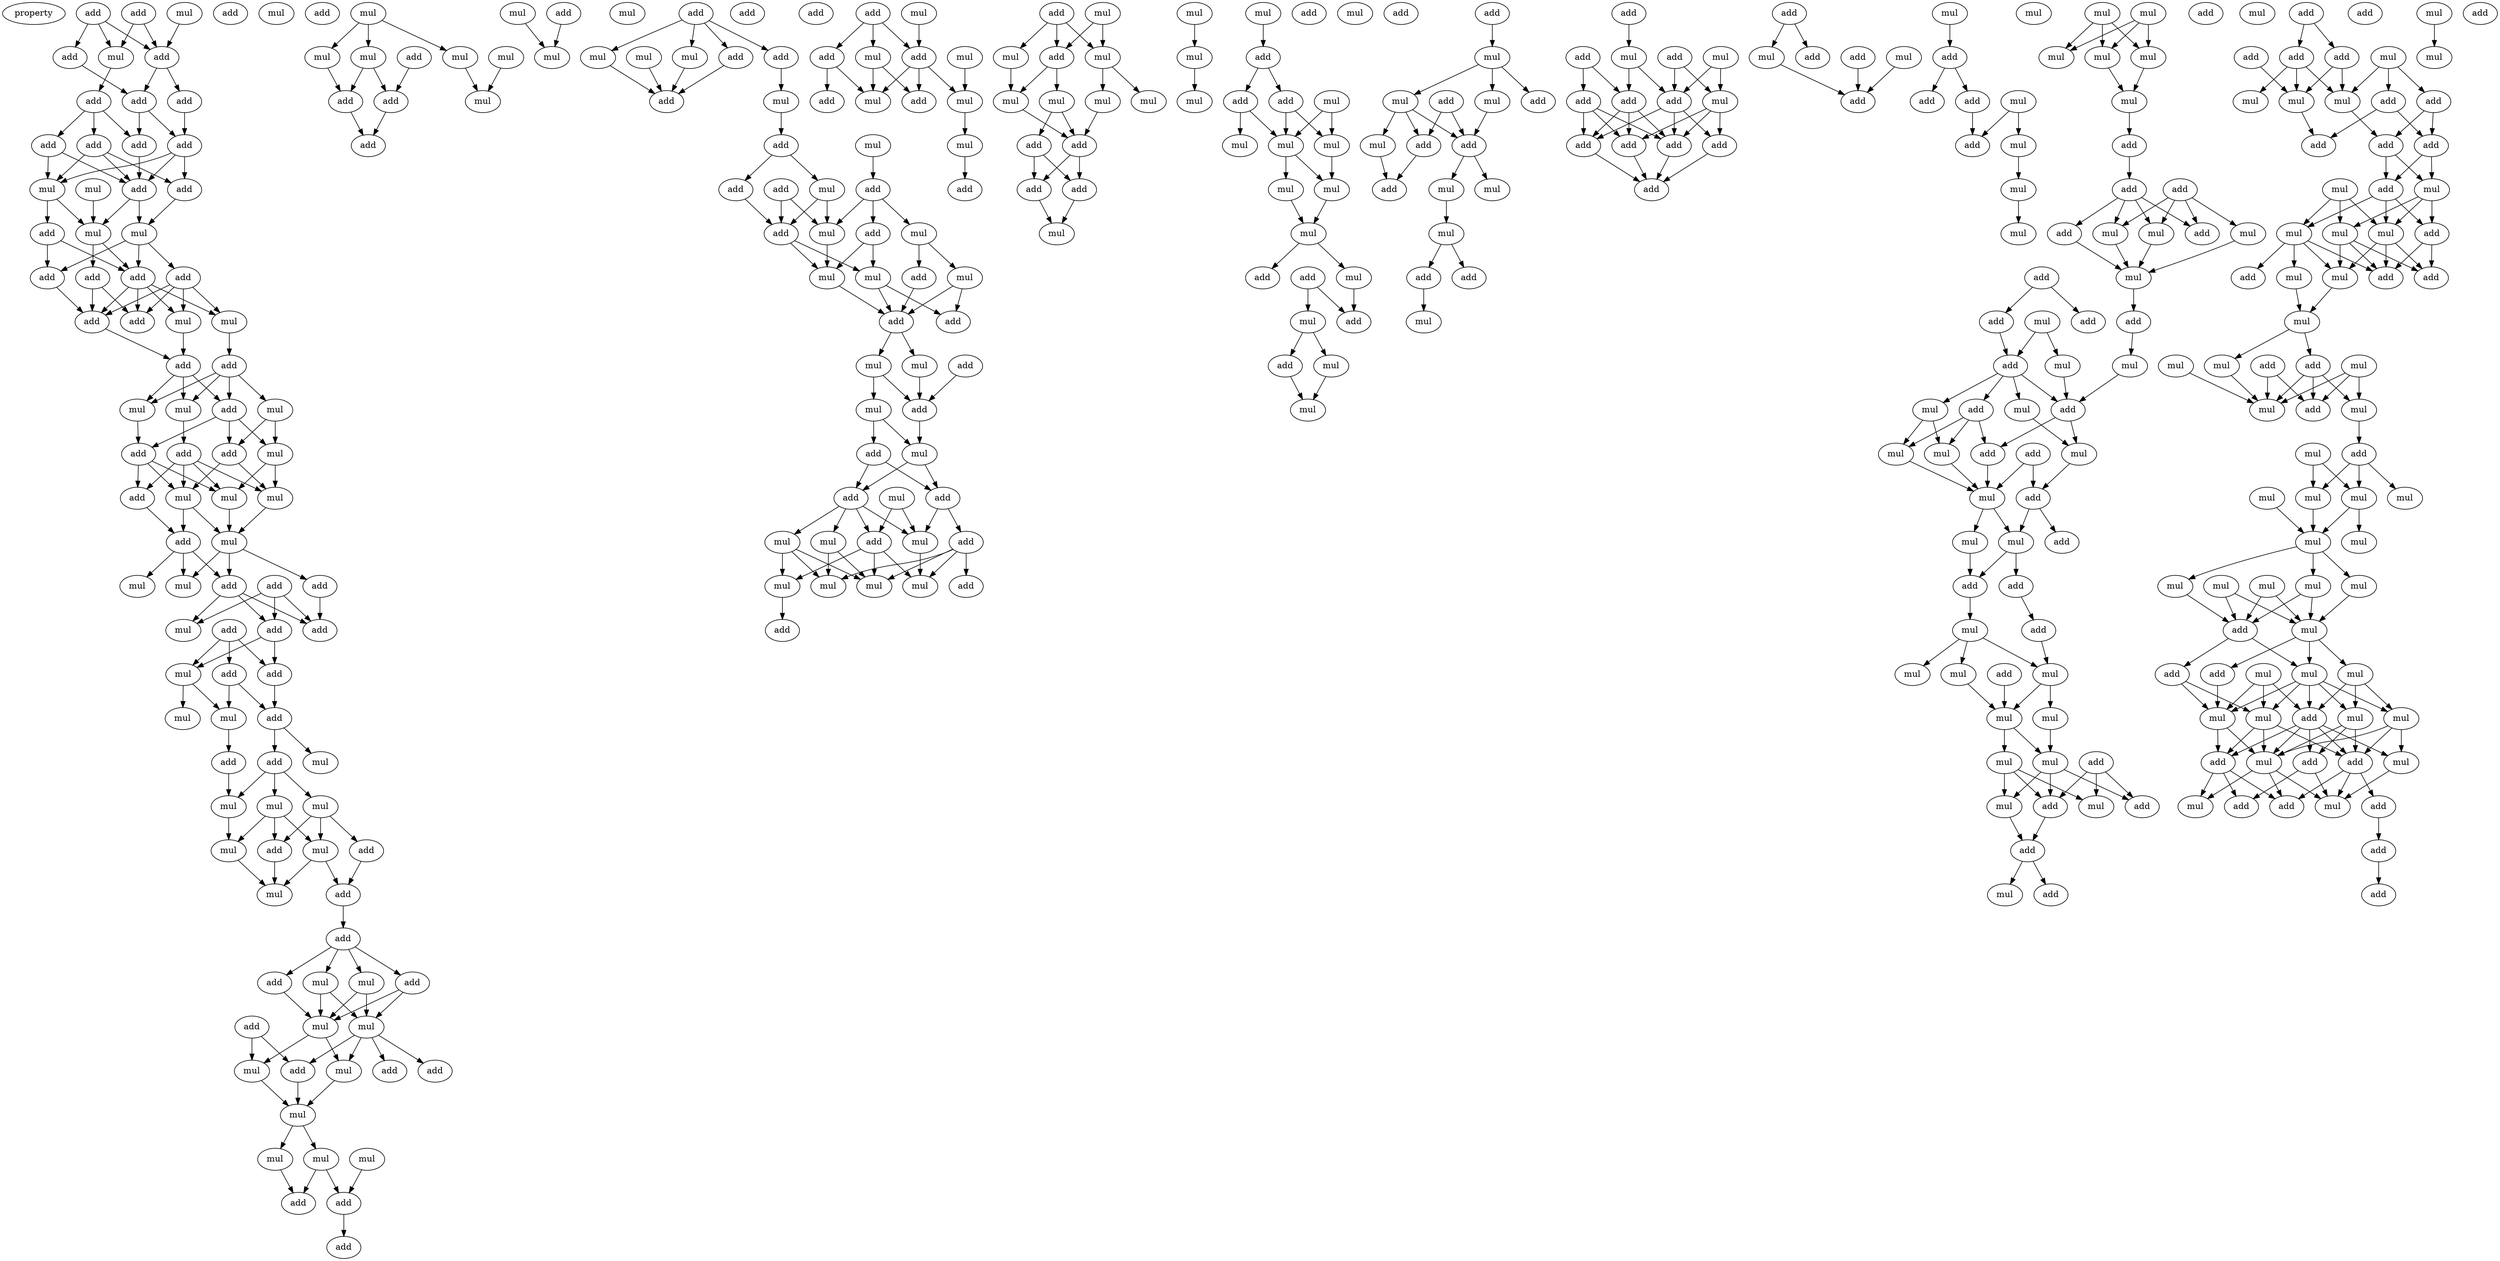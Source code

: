 digraph {
    node [fontcolor=black]
    property [mul=2,lf=1.9]
    0 [ label = mul ];
    1 [ label = add ];
    2 [ label = add ];
    3 [ label = add ];
    4 [ label = add ];
    5 [ label = mul ];
    6 [ label = add ];
    7 [ label = add ];
    8 [ label = add ];
    9 [ label = add ];
    10 [ label = add ];
    11 [ label = add ];
    12 [ label = add ];
    13 [ label = mul ];
    14 [ label = mul ];
    15 [ label = add ];
    16 [ label = add ];
    17 [ label = mul ];
    18 [ label = add ];
    19 [ label = mul ];
    20 [ label = add ];
    21 [ label = add ];
    22 [ label = add ];
    23 [ label = add ];
    24 [ label = add ];
    25 [ label = mul ];
    26 [ label = add ];
    27 [ label = mul ];
    28 [ label = add ];
    29 [ label = add ];
    30 [ label = add ];
    31 [ label = mul ];
    32 [ label = mul ];
    33 [ label = mul ];
    34 [ label = add ];
    35 [ label = add ];
    36 [ label = add ];
    37 [ label = mul ];
    38 [ label = mul ];
    39 [ label = mul ];
    40 [ label = add ];
    41 [ label = mul ];
    42 [ label = add ];
    43 [ label = mul ];
    44 [ label = mul ];
    45 [ label = add ];
    46 [ label = add ];
    47 [ label = add ];
    48 [ label = mul ];
    49 [ label = add ];
    50 [ label = add ];
    51 [ label = add ];
    52 [ label = mul ];
    53 [ label = add ];
    54 [ label = add ];
    55 [ label = mul ];
    56 [ label = mul ];
    57 [ label = mul ];
    58 [ label = add ];
    59 [ label = mul ];
    60 [ label = add ];
    61 [ label = add ];
    62 [ label = mul ];
    63 [ label = mul ];
    64 [ label = mul ];
    65 [ label = add ];
    66 [ label = mul ];
    67 [ label = mul ];
    68 [ label = add ];
    69 [ label = mul ];
    70 [ label = add ];
    71 [ label = add ];
    72 [ label = add ];
    73 [ label = mul ];
    74 [ label = add ];
    75 [ label = add ];
    76 [ label = mul ];
    77 [ label = mul ];
    78 [ label = mul ];
    79 [ label = add ];
    80 [ label = mul ];
    81 [ label = mul ];
    82 [ label = add ];
    83 [ label = add ];
    84 [ label = add ];
    85 [ label = mul ];
    86 [ label = mul ];
    87 [ label = mul ];
    88 [ label = mul ];
    89 [ label = mul ];
    90 [ label = add ];
    91 [ label = add ];
    92 [ label = add ];
    93 [ label = add ];
    94 [ label = mul ];
    95 [ label = mul ];
    96 [ label = add ];
    97 [ label = mul ];
    98 [ label = mul ];
    99 [ label = mul ];
    100 [ label = add ];
    101 [ label = add ];
    102 [ label = mul ];
    103 [ label = add ];
    104 [ label = mul ];
    105 [ label = add ];
    106 [ label = mul ];
    107 [ label = mul ];
    108 [ label = add ];
    109 [ label = add ];
    110 [ label = add ];
    111 [ label = mul ];
    112 [ label = mul ];
    113 [ label = mul ];
    114 [ label = mul ];
    115 [ label = add ];
    116 [ label = add ];
    117 [ label = mul ];
    118 [ label = add ];
    119 [ label = add ];
    120 [ label = mul ];
    121 [ label = add ];
    122 [ label = add ];
    123 [ label = mul ];
    124 [ label = add ];
    125 [ label = mul ];
    126 [ label = mul ];
    127 [ label = add ];
    128 [ label = mul ];
    129 [ label = mul ];
    130 [ label = add ];
    131 [ label = add ];
    132 [ label = mul ];
    133 [ label = add ];
    134 [ label = mul ];
    135 [ label = add ];
    136 [ label = mul ];
    137 [ label = add ];
    138 [ label = mul ];
    139 [ label = add ];
    140 [ label = add ];
    141 [ label = add ];
    142 [ label = mul ];
    143 [ label = mul ];
    144 [ label = mul ];
    145 [ label = add ];
    146 [ label = mul ];
    147 [ label = add ];
    148 [ label = mul ];
    149 [ label = mul ];
    150 [ label = mul ];
    151 [ label = mul ];
    152 [ label = add ];
    153 [ label = add ];
    154 [ label = add ];
    155 [ label = mul ];
    156 [ label = add ];
    157 [ label = mul ];
    158 [ label = add ];
    159 [ label = mul ];
    160 [ label = add ];
    161 [ label = add ];
    162 [ label = mul ];
    163 [ label = mul ];
    164 [ label = add ];
    165 [ label = mul ];
    166 [ label = add ];
    167 [ label = add ];
    168 [ label = mul ];
    169 [ label = add ];
    170 [ label = mul ];
    171 [ label = mul ];
    172 [ label = mul ];
    173 [ label = mul ];
    174 [ label = mul ];
    175 [ label = mul ];
    176 [ label = add ];
    177 [ label = mul ];
    178 [ label = add ];
    179 [ label = add ];
    180 [ label = add ];
    181 [ label = mul ];
    182 [ label = mul ];
    183 [ label = mul ];
    184 [ label = mul ];
    185 [ label = add ];
    186 [ label = mul ];
    187 [ label = add ];
    188 [ label = add ];
    189 [ label = add ];
    190 [ label = mul ];
    191 [ label = mul ];
    192 [ label = mul ];
    193 [ label = mul ];
    194 [ label = mul ];
    195 [ label = mul ];
    196 [ label = mul ];
    197 [ label = mul ];
    198 [ label = add ];
    199 [ label = add ];
    200 [ label = add ];
    201 [ label = mul ];
    202 [ label = add ];
    203 [ label = add ];
    204 [ label = add ];
    205 [ label = mul ];
    206 [ label = mul ];
    207 [ label = mul ];
    208 [ label = mul ];
    209 [ label = add ];
    210 [ label = add ];
    211 [ label = mul ];
    212 [ label = add ];
    213 [ label = mul ];
    214 [ label = add ];
    215 [ label = mul ];
    216 [ label = add ];
    217 [ label = mul ];
    218 [ label = mul ];
    219 [ label = add ];
    220 [ label = add ];
    221 [ label = mul ];
    222 [ label = add ];
    223 [ label = mul ];
    224 [ label = add ];
    225 [ label = add ];
    226 [ label = mul ];
    227 [ label = mul ];
    228 [ label = add ];
    229 [ label = add ];
    230 [ label = add ];
    231 [ label = add ];
    232 [ label = add ];
    233 [ label = add ];
    234 [ label = add ];
    235 [ label = add ];
    236 [ label = add ];
    237 [ label = mul ];
    238 [ label = add ];
    239 [ label = mul ];
    240 [ label = add ];
    241 [ label = add ];
    242 [ label = mul ];
    243 [ label = add ];
    244 [ label = add ];
    245 [ label = mul ];
    246 [ label = mul ];
    247 [ label = add ];
    248 [ label = mul ];
    249 [ label = add ];
    250 [ label = mul ];
    251 [ label = mul ];
    252 [ label = mul ];
    253 [ label = mul ];
    254 [ label = mul ];
    255 [ label = mul ];
    256 [ label = mul ];
    257 [ label = mul ];
    258 [ label = add ];
    259 [ label = add ];
    260 [ label = add ];
    261 [ label = mul ];
    262 [ label = mul ];
    263 [ label = add ];
    264 [ label = mul ];
    265 [ label = add ];
    266 [ label = add ];
    267 [ label = mul ];
    268 [ label = add ];
    269 [ label = add ];
    270 [ label = add ];
    271 [ label = mul ];
    272 [ label = mul ];
    273 [ label = mul ];
    274 [ label = add ];
    275 [ label = mul ];
    276 [ label = add ];
    277 [ label = mul ];
    278 [ label = add ];
    279 [ label = mul ];
    280 [ label = mul ];
    281 [ label = mul ];
    282 [ label = add ];
    283 [ label = add ];
    284 [ label = add ];
    285 [ label = mul ];
    286 [ label = mul ];
    287 [ label = add ];
    288 [ label = mul ];
    289 [ label = add ];
    290 [ label = add ];
    291 [ label = mul ];
    292 [ label = add ];
    293 [ label = mul ];
    294 [ label = add ];
    295 [ label = mul ];
    296 [ label = mul ];
    297 [ label = add ];
    298 [ label = mul ];
    299 [ label = mul ];
    300 [ label = mul ];
    301 [ label = mul ];
    302 [ label = add ];
    303 [ label = mul ];
    304 [ label = add ];
    305 [ label = mul ];
    306 [ label = add ];
    307 [ label = add ];
    308 [ label = mul ];
    309 [ label = add ];
    310 [ label = mul ];
    311 [ label = add ];
    312 [ label = add ];
    313 [ label = mul ];
    314 [ label = add ];
    315 [ label = add ];
    316 [ label = mul ];
    317 [ label = add ];
    318 [ label = mul ];
    319 [ label = mul ];
    320 [ label = add ];
    321 [ label = add ];
    322 [ label = add ];
    323 [ label = add ];
    324 [ label = mul ];
    325 [ label = add ];
    326 [ label = mul ];
    327 [ label = mul ];
    328 [ label = mul ];
    329 [ label = add ];
    330 [ label = mul ];
    331 [ label = mul ];
    332 [ label = add ];
    333 [ label = add ];
    334 [ label = add ];
    335 [ label = mul ];
    336 [ label = mul ];
    337 [ label = mul ];
    338 [ label = mul ];
    339 [ label = add ];
    340 [ label = add ];
    341 [ label = mul ];
    342 [ label = mul ];
    343 [ label = mul ];
    344 [ label = add ];
    345 [ label = add ];
    346 [ label = mul ];
    347 [ label = mul ];
    348 [ label = mul ];
    349 [ label = mul ];
    350 [ label = mul ];
    351 [ label = mul ];
    352 [ label = mul ];
    353 [ label = mul ];
    354 [ label = mul ];
    355 [ label = mul ];
    356 [ label = mul ];
    357 [ label = mul ];
    358 [ label = mul ];
    359 [ label = add ];
    360 [ label = mul ];
    361 [ label = add ];
    362 [ label = add ];
    363 [ label = mul ];
    364 [ label = mul ];
    365 [ label = mul ];
    366 [ label = mul ];
    367 [ label = mul ];
    368 [ label = add ];
    369 [ label = mul ];
    370 [ label = add ];
    371 [ label = mul ];
    372 [ label = add ];
    373 [ label = mul ];
    374 [ label = add ];
    375 [ label = add ];
    376 [ label = add ];
    377 [ label = mul ];
    378 [ label = mul ];
    379 [ label = add ];
    380 [ label = add ];
    381 [ label = add ];
    382 [ label = add ];
    383 [ label = mul ];
    384 [ label = mul ];
    385 [ label = add ];
    0 -> 3 [ name = 0 ];
    1 -> 3 [ name = 1 ];
    1 -> 4 [ name = 2 ];
    1 -> 5 [ name = 3 ];
    2 -> 3 [ name = 4 ];
    2 -> 5 [ name = 5 ];
    3 -> 6 [ name = 6 ];
    3 -> 7 [ name = 7 ];
    4 -> 6 [ name = 8 ];
    5 -> 8 [ name = 9 ];
    6 -> 10 [ name = 10 ];
    6 -> 12 [ name = 11 ];
    7 -> 10 [ name = 12 ];
    8 -> 9 [ name = 13 ];
    8 -> 11 [ name = 14 ];
    8 -> 12 [ name = 15 ];
    9 -> 14 [ name = 16 ];
    9 -> 15 [ name = 17 ];
    9 -> 16 [ name = 18 ];
    10 -> 14 [ name = 19 ];
    10 -> 15 [ name = 20 ];
    10 -> 16 [ name = 21 ];
    11 -> 14 [ name = 22 ];
    11 -> 16 [ name = 23 ];
    12 -> 16 [ name = 24 ];
    13 -> 17 [ name = 25 ];
    14 -> 17 [ name = 26 ];
    14 -> 18 [ name = 27 ];
    15 -> 19 [ name = 28 ];
    16 -> 17 [ name = 29 ];
    16 -> 19 [ name = 30 ];
    17 -> 20 [ name = 31 ];
    17 -> 23 [ name = 32 ];
    18 -> 20 [ name = 33 ];
    18 -> 21 [ name = 34 ];
    19 -> 20 [ name = 35 ];
    19 -> 21 [ name = 36 ];
    19 -> 22 [ name = 37 ];
    20 -> 24 [ name = 38 ];
    20 -> 25 [ name = 39 ];
    20 -> 26 [ name = 40 ];
    20 -> 27 [ name = 41 ];
    21 -> 26 [ name = 42 ];
    22 -> 24 [ name = 43 ];
    22 -> 25 [ name = 44 ];
    22 -> 26 [ name = 45 ];
    22 -> 27 [ name = 46 ];
    23 -> 24 [ name = 47 ];
    23 -> 26 [ name = 48 ];
    25 -> 28 [ name = 49 ];
    26 -> 28 [ name = 50 ];
    27 -> 29 [ name = 51 ];
    28 -> 30 [ name = 52 ];
    28 -> 31 [ name = 53 ];
    28 -> 33 [ name = 54 ];
    29 -> 30 [ name = 55 ];
    29 -> 31 [ name = 56 ];
    29 -> 32 [ name = 57 ];
    29 -> 33 [ name = 58 ];
    30 -> 34 [ name = 59 ];
    30 -> 36 [ name = 60 ];
    30 -> 37 [ name = 61 ];
    31 -> 34 [ name = 62 ];
    32 -> 36 [ name = 63 ];
    32 -> 37 [ name = 64 ];
    33 -> 35 [ name = 65 ];
    34 -> 39 [ name = 66 ];
    34 -> 40 [ name = 67 ];
    34 -> 41 [ name = 68 ];
    35 -> 38 [ name = 69 ];
    35 -> 39 [ name = 70 ];
    35 -> 40 [ name = 71 ];
    35 -> 41 [ name = 72 ];
    36 -> 38 [ name = 73 ];
    36 -> 39 [ name = 74 ];
    37 -> 38 [ name = 75 ];
    37 -> 41 [ name = 76 ];
    38 -> 43 [ name = 77 ];
    39 -> 42 [ name = 78 ];
    39 -> 43 [ name = 79 ];
    40 -> 42 [ name = 80 ];
    41 -> 43 [ name = 81 ];
    42 -> 44 [ name = 82 ];
    42 -> 46 [ name = 83 ];
    42 -> 48 [ name = 84 ];
    43 -> 44 [ name = 85 ];
    43 -> 45 [ name = 86 ];
    43 -> 46 [ name = 87 ];
    45 -> 51 [ name = 88 ];
    46 -> 50 [ name = 89 ];
    46 -> 51 [ name = 90 ];
    46 -> 52 [ name = 91 ];
    47 -> 50 [ name = 92 ];
    47 -> 51 [ name = 93 ];
    47 -> 52 [ name = 94 ];
    49 -> 53 [ name = 95 ];
    49 -> 54 [ name = 96 ];
    49 -> 55 [ name = 97 ];
    50 -> 53 [ name = 98 ];
    50 -> 55 [ name = 99 ];
    53 -> 58 [ name = 100 ];
    54 -> 57 [ name = 101 ];
    54 -> 58 [ name = 102 ];
    55 -> 56 [ name = 103 ];
    55 -> 57 [ name = 104 ];
    57 -> 61 [ name = 105 ];
    58 -> 59 [ name = 106 ];
    58 -> 60 [ name = 107 ];
    60 -> 62 [ name = 108 ];
    60 -> 63 [ name = 109 ];
    60 -> 64 [ name = 110 ];
    61 -> 62 [ name = 111 ];
    62 -> 66 [ name = 112 ];
    63 -> 65 [ name = 113 ];
    63 -> 66 [ name = 114 ];
    63 -> 67 [ name = 115 ];
    64 -> 65 [ name = 116 ];
    64 -> 67 [ name = 117 ];
    64 -> 68 [ name = 118 ];
    65 -> 69 [ name = 119 ];
    66 -> 69 [ name = 120 ];
    67 -> 69 [ name = 121 ];
    67 -> 70 [ name = 122 ];
    68 -> 70 [ name = 123 ];
    70 -> 71 [ name = 124 ];
    71 -> 73 [ name = 125 ];
    71 -> 74 [ name = 126 ];
    71 -> 75 [ name = 127 ];
    71 -> 76 [ name = 128 ];
    73 -> 77 [ name = 129 ];
    73 -> 78 [ name = 130 ];
    74 -> 77 [ name = 131 ];
    74 -> 78 [ name = 132 ];
    75 -> 77 [ name = 133 ];
    76 -> 77 [ name = 134 ];
    76 -> 78 [ name = 135 ];
    77 -> 80 [ name = 136 ];
    77 -> 81 [ name = 137 ];
    78 -> 81 [ name = 138 ];
    78 -> 82 [ name = 139 ];
    78 -> 83 [ name = 140 ];
    78 -> 84 [ name = 141 ];
    79 -> 80 [ name = 142 ];
    79 -> 83 [ name = 143 ];
    80 -> 85 [ name = 144 ];
    81 -> 85 [ name = 145 ];
    83 -> 85 [ name = 146 ];
    85 -> 86 [ name = 147 ];
    85 -> 88 [ name = 148 ];
    86 -> 90 [ name = 149 ];
    86 -> 92 [ name = 150 ];
    88 -> 90 [ name = 151 ];
    89 -> 92 [ name = 152 ];
    92 -> 93 [ name = 153 ];
    94 -> 95 [ name = 154 ];
    94 -> 97 [ name = 155 ];
    94 -> 98 [ name = 156 ];
    95 -> 100 [ name = 157 ];
    95 -> 101 [ name = 158 ];
    96 -> 101 [ name = 159 ];
    97 -> 100 [ name = 160 ];
    98 -> 102 [ name = 161 ];
    99 -> 102 [ name = 162 ];
    100 -> 103 [ name = 163 ];
    101 -> 103 [ name = 164 ];
    104 -> 106 [ name = 165 ];
    105 -> 106 [ name = 166 ];
    108 -> 109 [ name = 167 ];
    108 -> 110 [ name = 168 ];
    108 -> 111 [ name = 169 ];
    108 -> 112 [ name = 170 ];
    109 -> 115 [ name = 171 ];
    110 -> 114 [ name = 172 ];
    111 -> 115 [ name = 173 ];
    112 -> 115 [ name = 174 ];
    113 -> 115 [ name = 175 ];
    114 -> 116 [ name = 176 ];
    116 -> 119 [ name = 177 ];
    116 -> 120 [ name = 178 ];
    117 -> 118 [ name = 179 ];
    118 -> 122 [ name = 180 ];
    118 -> 123 [ name = 181 ];
    118 -> 125 [ name = 182 ];
    119 -> 124 [ name = 183 ];
    120 -> 123 [ name = 184 ];
    120 -> 124 [ name = 185 ];
    121 -> 123 [ name = 186 ];
    121 -> 124 [ name = 187 ];
    122 -> 126 [ name = 188 ];
    122 -> 129 [ name = 189 ];
    123 -> 129 [ name = 190 ];
    124 -> 126 [ name = 191 ];
    124 -> 129 [ name = 192 ];
    125 -> 127 [ name = 193 ];
    125 -> 128 [ name = 194 ];
    126 -> 130 [ name = 195 ];
    126 -> 131 [ name = 196 ];
    127 -> 130 [ name = 197 ];
    128 -> 130 [ name = 198 ];
    128 -> 131 [ name = 199 ];
    129 -> 130 [ name = 200 ];
    130 -> 132 [ name = 201 ];
    130 -> 134 [ name = 202 ];
    132 -> 137 [ name = 203 ];
    133 -> 137 [ name = 204 ];
    134 -> 136 [ name = 205 ];
    134 -> 137 [ name = 206 ];
    136 -> 138 [ name = 207 ];
    136 -> 139 [ name = 208 ];
    137 -> 138 [ name = 209 ];
    138 -> 140 [ name = 210 ];
    138 -> 141 [ name = 211 ];
    139 -> 140 [ name = 212 ];
    139 -> 141 [ name = 213 ];
    140 -> 143 [ name = 214 ];
    140 -> 144 [ name = 215 ];
    140 -> 145 [ name = 216 ];
    140 -> 146 [ name = 217 ];
    141 -> 146 [ name = 218 ];
    141 -> 147 [ name = 219 ];
    142 -> 145 [ name = 220 ];
    142 -> 146 [ name = 221 ];
    143 -> 148 [ name = 222 ];
    143 -> 150 [ name = 223 ];
    144 -> 148 [ name = 224 ];
    144 -> 149 [ name = 225 ];
    144 -> 150 [ name = 226 ];
    145 -> 149 [ name = 227 ];
    145 -> 150 [ name = 228 ];
    145 -> 151 [ name = 229 ];
    146 -> 151 [ name = 230 ];
    147 -> 148 [ name = 231 ];
    147 -> 150 [ name = 232 ];
    147 -> 151 [ name = 233 ];
    147 -> 152 [ name = 234 ];
    149 -> 153 [ name = 235 ];
    155 -> 158 [ name = 236 ];
    156 -> 157 [ name = 237 ];
    156 -> 158 [ name = 238 ];
    156 -> 160 [ name = 239 ];
    157 -> 162 [ name = 240 ];
    157 -> 164 [ name = 241 ];
    158 -> 162 [ name = 242 ];
    158 -> 163 [ name = 243 ];
    158 -> 164 [ name = 244 ];
    159 -> 163 [ name = 245 ];
    160 -> 161 [ name = 246 ];
    160 -> 162 [ name = 247 ];
    163 -> 165 [ name = 248 ];
    165 -> 166 [ name = 249 ];
    167 -> 169 [ name = 250 ];
    167 -> 170 [ name = 251 ];
    167 -> 171 [ name = 252 ];
    168 -> 169 [ name = 253 ];
    168 -> 171 [ name = 254 ];
    169 -> 174 [ name = 255 ];
    169 -> 175 [ name = 256 ];
    170 -> 175 [ name = 257 ];
    171 -> 172 [ name = 258 ];
    171 -> 173 [ name = 259 ];
    173 -> 178 [ name = 260 ];
    174 -> 176 [ name = 261 ];
    174 -> 178 [ name = 262 ];
    175 -> 178 [ name = 263 ];
    176 -> 179 [ name = 264 ];
    176 -> 180 [ name = 265 ];
    177 -> 181 [ name = 266 ];
    178 -> 179 [ name = 267 ];
    178 -> 180 [ name = 268 ];
    179 -> 183 [ name = 269 ];
    180 -> 183 [ name = 270 ];
    181 -> 182 [ name = 271 ];
    184 -> 185 [ name = 272 ];
    185 -> 187 [ name = 273 ];
    185 -> 188 [ name = 274 ];
    186 -> 191 [ name = 275 ];
    186 -> 192 [ name = 276 ];
    187 -> 190 [ name = 277 ];
    187 -> 191 [ name = 278 ];
    188 -> 191 [ name = 279 ];
    188 -> 192 [ name = 280 ];
    191 -> 193 [ name = 281 ];
    191 -> 194 [ name = 282 ];
    192 -> 193 [ name = 283 ];
    193 -> 195 [ name = 284 ];
    194 -> 195 [ name = 285 ];
    195 -> 196 [ name = 286 ];
    195 -> 198 [ name = 287 ];
    196 -> 200 [ name = 288 ];
    199 -> 200 [ name = 289 ];
    199 -> 201 [ name = 290 ];
    201 -> 202 [ name = 291 ];
    201 -> 205 [ name = 292 ];
    202 -> 206 [ name = 293 ];
    204 -> 207 [ name = 294 ];
    205 -> 206 [ name = 295 ];
    207 -> 208 [ name = 296 ];
    207 -> 210 [ name = 297 ];
    207 -> 211 [ name = 298 ];
    208 -> 214 [ name = 299 ];
    209 -> 212 [ name = 300 ];
    209 -> 214 [ name = 301 ];
    211 -> 212 [ name = 302 ];
    211 -> 213 [ name = 303 ];
    211 -> 214 [ name = 304 ];
    212 -> 216 [ name = 305 ];
    213 -> 216 [ name = 306 ];
    214 -> 215 [ name = 307 ];
    214 -> 217 [ name = 308 ];
    217 -> 218 [ name = 309 ];
    218 -> 219 [ name = 310 ];
    218 -> 220 [ name = 311 ];
    219 -> 221 [ name = 312 ];
    222 -> 223 [ name = 313 ];
    223 -> 229 [ name = 314 ];
    223 -> 230 [ name = 315 ];
    224 -> 228 [ name = 316 ];
    224 -> 230 [ name = 317 ];
    225 -> 227 [ name = 318 ];
    225 -> 229 [ name = 319 ];
    226 -> 227 [ name = 320 ];
    226 -> 229 [ name = 321 ];
    227 -> 232 [ name = 322 ];
    227 -> 233 [ name = 323 ];
    227 -> 234 [ name = 324 ];
    228 -> 231 [ name = 325 ];
    228 -> 232 [ name = 326 ];
    228 -> 234 [ name = 327 ];
    229 -> 231 [ name = 328 ];
    229 -> 233 [ name = 329 ];
    229 -> 234 [ name = 330 ];
    230 -> 231 [ name = 331 ];
    230 -> 232 [ name = 332 ];
    230 -> 234 [ name = 333 ];
    231 -> 235 [ name = 334 ];
    232 -> 235 [ name = 335 ];
    233 -> 235 [ name = 336 ];
    234 -> 235 [ name = 337 ];
    236 -> 237 [ name = 338 ];
    236 -> 240 [ name = 339 ];
    237 -> 241 [ name = 340 ];
    238 -> 241 [ name = 341 ];
    239 -> 241 [ name = 342 ];
    242 -> 243 [ name = 343 ];
    243 -> 244 [ name = 344 ];
    243 -> 247 [ name = 345 ];
    246 -> 248 [ name = 346 ];
    246 -> 249 [ name = 347 ];
    247 -> 249 [ name = 348 ];
    248 -> 250 [ name = 349 ];
    250 -> 253 [ name = 350 ];
    251 -> 254 [ name = 351 ];
    251 -> 255 [ name = 352 ];
    251 -> 256 [ name = 353 ];
    252 -> 254 [ name = 354 ];
    252 -> 255 [ name = 355 ];
    252 -> 256 [ name = 356 ];
    255 -> 257 [ name = 357 ];
    256 -> 257 [ name = 358 ];
    257 -> 258 [ name = 359 ];
    258 -> 260 [ name = 360 ];
    259 -> 261 [ name = 361 ];
    259 -> 262 [ name = 362 ];
    259 -> 263 [ name = 363 ];
    259 -> 264 [ name = 364 ];
    260 -> 261 [ name = 365 ];
    260 -> 262 [ name = 366 ];
    260 -> 263 [ name = 367 ];
    260 -> 265 [ name = 368 ];
    261 -> 267 [ name = 369 ];
    262 -> 267 [ name = 370 ];
    264 -> 267 [ name = 371 ];
    265 -> 267 [ name = 372 ];
    266 -> 268 [ name = 373 ];
    266 -> 270 [ name = 374 ];
    267 -> 269 [ name = 375 ];
    269 -> 273 [ name = 376 ];
    270 -> 274 [ name = 377 ];
    271 -> 272 [ name = 378 ];
    271 -> 274 [ name = 379 ];
    272 -> 276 [ name = 380 ];
    273 -> 276 [ name = 381 ];
    274 -> 275 [ name = 382 ];
    274 -> 276 [ name = 383 ];
    274 -> 277 [ name = 384 ];
    274 -> 278 [ name = 385 ];
    275 -> 279 [ name = 386 ];
    276 -> 279 [ name = 387 ];
    276 -> 283 [ name = 388 ];
    277 -> 280 [ name = 389 ];
    277 -> 281 [ name = 390 ];
    278 -> 280 [ name = 391 ];
    278 -> 281 [ name = 392 ];
    278 -> 283 [ name = 393 ];
    279 -> 284 [ name = 394 ];
    280 -> 285 [ name = 395 ];
    281 -> 285 [ name = 396 ];
    282 -> 284 [ name = 397 ];
    282 -> 285 [ name = 398 ];
    283 -> 285 [ name = 399 ];
    284 -> 287 [ name = 400 ];
    284 -> 288 [ name = 401 ];
    285 -> 286 [ name = 402 ];
    285 -> 288 [ name = 403 ];
    286 -> 289 [ name = 404 ];
    288 -> 289 [ name = 405 ];
    288 -> 290 [ name = 406 ];
    289 -> 291 [ name = 407 ];
    290 -> 292 [ name = 408 ];
    291 -> 293 [ name = 409 ];
    291 -> 295 [ name = 410 ];
    291 -> 296 [ name = 411 ];
    292 -> 295 [ name = 412 ];
    293 -> 299 [ name = 413 ];
    294 -> 299 [ name = 414 ];
    295 -> 298 [ name = 415 ];
    295 -> 299 [ name = 416 ];
    298 -> 300 [ name = 417 ];
    299 -> 300 [ name = 418 ];
    299 -> 301 [ name = 419 ];
    300 -> 303 [ name = 420 ];
    300 -> 304 [ name = 421 ];
    300 -> 306 [ name = 422 ];
    301 -> 303 [ name = 423 ];
    301 -> 305 [ name = 424 ];
    301 -> 306 [ name = 425 ];
    302 -> 304 [ name = 426 ];
    302 -> 305 [ name = 427 ];
    302 -> 306 [ name = 428 ];
    303 -> 307 [ name = 429 ];
    306 -> 307 [ name = 430 ];
    307 -> 308 [ name = 431 ];
    307 -> 309 [ name = 432 ];
    311 -> 312 [ name = 433 ];
    311 -> 315 [ name = 434 ];
    312 -> 316 [ name = 435 ];
    312 -> 318 [ name = 436 ];
    312 -> 319 [ name = 437 ];
    313 -> 317 [ name = 438 ];
    313 -> 319 [ name = 439 ];
    313 -> 320 [ name = 440 ];
    314 -> 318 [ name = 441 ];
    315 -> 318 [ name = 442 ];
    315 -> 319 [ name = 443 ];
    317 -> 322 [ name = 444 ];
    317 -> 323 [ name = 445 ];
    318 -> 322 [ name = 446 ];
    319 -> 321 [ name = 447 ];
    320 -> 321 [ name = 448 ];
    320 -> 323 [ name = 449 ];
    321 -> 325 [ name = 450 ];
    321 -> 326 [ name = 451 ];
    323 -> 325 [ name = 452 ];
    323 -> 326 [ name = 453 ];
    324 -> 327 [ name = 454 ];
    324 -> 328 [ name = 455 ];
    324 -> 330 [ name = 456 ];
    325 -> 328 [ name = 457 ];
    325 -> 329 [ name = 458 ];
    325 -> 330 [ name = 459 ];
    326 -> 327 [ name = 460 ];
    326 -> 328 [ name = 461 ];
    326 -> 329 [ name = 462 ];
    327 -> 331 [ name = 463 ];
    327 -> 332 [ name = 464 ];
    327 -> 333 [ name = 465 ];
    328 -> 331 [ name = 466 ];
    328 -> 332 [ name = 467 ];
    328 -> 333 [ name = 468 ];
    329 -> 332 [ name = 469 ];
    329 -> 333 [ name = 470 ];
    330 -> 331 [ name = 471 ];
    330 -> 333 [ name = 472 ];
    330 -> 334 [ name = 473 ];
    330 -> 335 [ name = 474 ];
    331 -> 336 [ name = 475 ];
    335 -> 336 [ name = 476 ];
    336 -> 337 [ name = 477 ];
    336 -> 339 [ name = 478 ];
    337 -> 343 [ name = 479 ];
    338 -> 342 [ name = 480 ];
    338 -> 343 [ name = 481 ];
    338 -> 344 [ name = 482 ];
    339 -> 342 [ name = 483 ];
    339 -> 343 [ name = 484 ];
    339 -> 344 [ name = 485 ];
    340 -> 343 [ name = 486 ];
    340 -> 344 [ name = 487 ];
    341 -> 343 [ name = 488 ];
    342 -> 345 [ name = 489 ];
    345 -> 348 [ name = 490 ];
    345 -> 349 [ name = 491 ];
    345 -> 350 [ name = 492 ];
    346 -> 348 [ name = 493 ];
    346 -> 349 [ name = 494 ];
    347 -> 352 [ name = 495 ];
    348 -> 352 [ name = 496 ];
    349 -> 351 [ name = 497 ];
    349 -> 352 [ name = 498 ];
    352 -> 355 [ name = 499 ];
    352 -> 356 [ name = 500 ];
    352 -> 357 [ name = 501 ];
    353 -> 358 [ name = 502 ];
    353 -> 359 [ name = 503 ];
    354 -> 358 [ name = 504 ];
    354 -> 359 [ name = 505 ];
    355 -> 358 [ name = 506 ];
    355 -> 359 [ name = 507 ];
    356 -> 358 [ name = 508 ];
    357 -> 359 [ name = 509 ];
    358 -> 360 [ name = 510 ];
    358 -> 361 [ name = 511 ];
    358 -> 363 [ name = 512 ];
    359 -> 360 [ name = 513 ];
    359 -> 362 [ name = 514 ];
    360 -> 365 [ name = 515 ];
    360 -> 366 [ name = 516 ];
    360 -> 367 [ name = 517 ];
    360 -> 368 [ name = 518 ];
    360 -> 369 [ name = 519 ];
    361 -> 367 [ name = 520 ];
    362 -> 365 [ name = 521 ];
    362 -> 367 [ name = 522 ];
    363 -> 366 [ name = 523 ];
    363 -> 368 [ name = 524 ];
    363 -> 369 [ name = 525 ];
    364 -> 365 [ name = 526 ];
    364 -> 367 [ name = 527 ];
    364 -> 368 [ name = 528 ];
    365 -> 371 [ name = 529 ];
    365 -> 372 [ name = 530 ];
    365 -> 374 [ name = 531 ];
    366 -> 370 [ name = 532 ];
    366 -> 371 [ name = 533 ];
    366 -> 374 [ name = 534 ];
    367 -> 371 [ name = 535 ];
    367 -> 372 [ name = 536 ];
    368 -> 370 [ name = 537 ];
    368 -> 371 [ name = 538 ];
    368 -> 372 [ name = 539 ];
    368 -> 373 [ name = 540 ];
    368 -> 374 [ name = 541 ];
    369 -> 371 [ name = 542 ];
    369 -> 373 [ name = 543 ];
    369 -> 374 [ name = 544 ];
    370 -> 376 [ name = 545 ];
    370 -> 377 [ name = 546 ];
    371 -> 375 [ name = 547 ];
    371 -> 377 [ name = 548 ];
    371 -> 378 [ name = 549 ];
    372 -> 375 [ name = 550 ];
    372 -> 376 [ name = 551 ];
    372 -> 378 [ name = 552 ];
    373 -> 377 [ name = 553 ];
    374 -> 375 [ name = 554 ];
    374 -> 377 [ name = 555 ];
    374 -> 379 [ name = 556 ];
    379 -> 380 [ name = 557 ];
    380 -> 382 [ name = 558 ];
    383 -> 384 [ name = 559 ];
}
